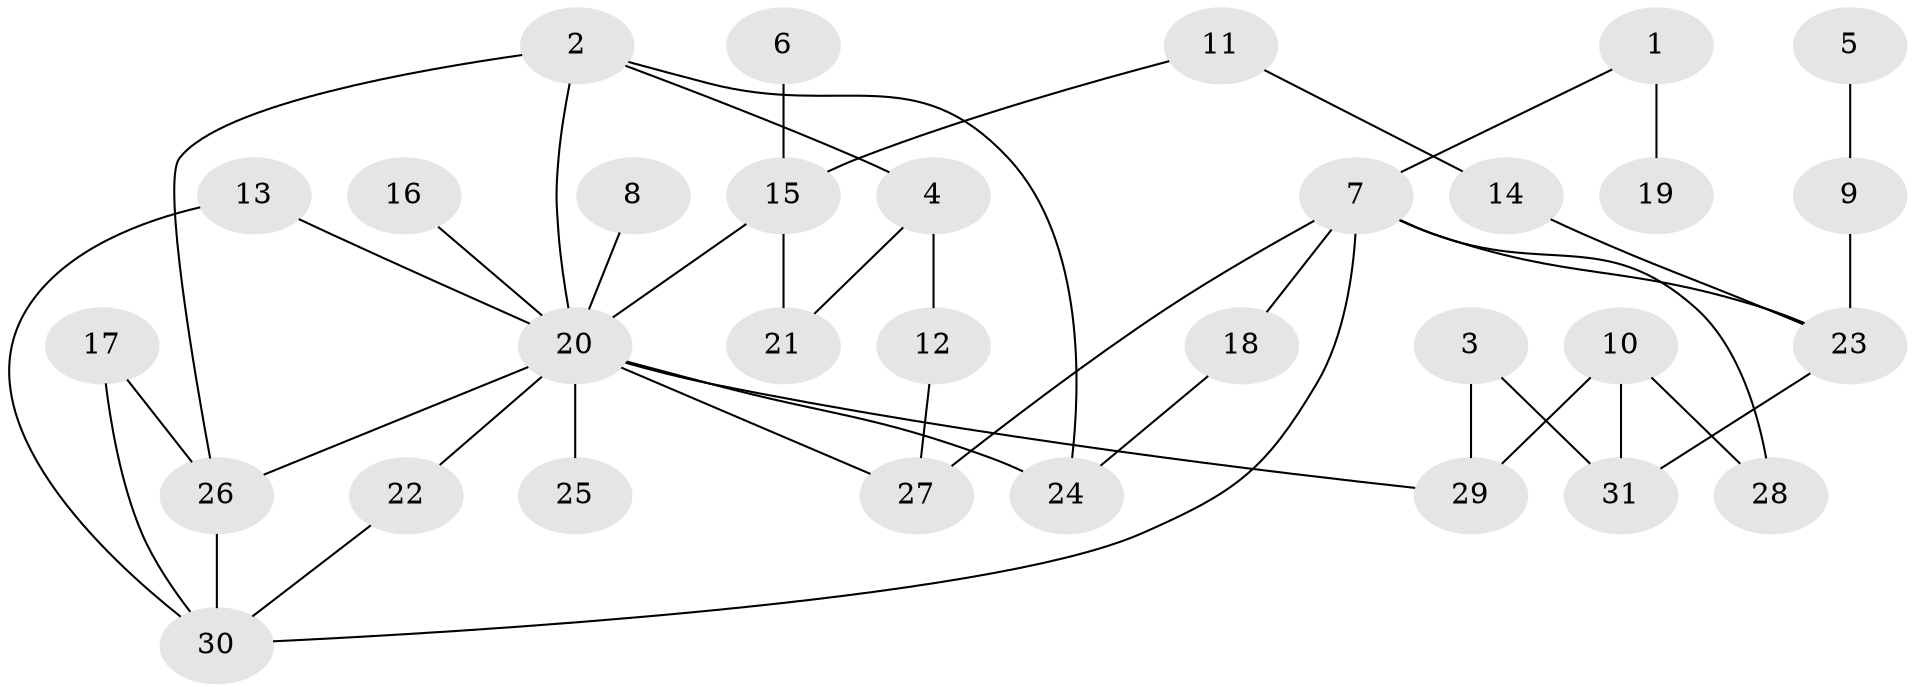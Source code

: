 // original degree distribution, {7: 0.02, 5: 0.03, 6: 0.01, 3: 0.18, 4: 0.1, 2: 0.31, 1: 0.35}
// Generated by graph-tools (version 1.1) at 2025/35/03/04/25 23:35:59]
// undirected, 31 vertices, 43 edges
graph export_dot {
  node [color=gray90,style=filled];
  1;
  2;
  3;
  4;
  5;
  6;
  7;
  8;
  9;
  10;
  11;
  12;
  13;
  14;
  15;
  16;
  17;
  18;
  19;
  20;
  21;
  22;
  23;
  24;
  25;
  26;
  27;
  28;
  29;
  30;
  31;
  1 -- 7 [weight=1.0];
  1 -- 19 [weight=1.0];
  2 -- 4 [weight=1.0];
  2 -- 20 [weight=1.0];
  2 -- 24 [weight=1.0];
  2 -- 26 [weight=1.0];
  3 -- 29 [weight=1.0];
  3 -- 31 [weight=1.0];
  4 -- 12 [weight=1.0];
  4 -- 21 [weight=1.0];
  5 -- 9 [weight=1.0];
  6 -- 15 [weight=1.0];
  7 -- 18 [weight=1.0];
  7 -- 23 [weight=1.0];
  7 -- 27 [weight=1.0];
  7 -- 28 [weight=1.0];
  7 -- 30 [weight=1.0];
  8 -- 20 [weight=1.0];
  9 -- 23 [weight=1.0];
  10 -- 28 [weight=1.0];
  10 -- 29 [weight=1.0];
  10 -- 31 [weight=1.0];
  11 -- 14 [weight=1.0];
  11 -- 15 [weight=1.0];
  12 -- 27 [weight=1.0];
  13 -- 20 [weight=1.0];
  13 -- 30 [weight=1.0];
  14 -- 23 [weight=1.0];
  15 -- 20 [weight=1.0];
  15 -- 21 [weight=1.0];
  16 -- 20 [weight=1.0];
  17 -- 26 [weight=1.0];
  17 -- 30 [weight=1.0];
  18 -- 24 [weight=1.0];
  20 -- 22 [weight=1.0];
  20 -- 24 [weight=1.0];
  20 -- 25 [weight=1.0];
  20 -- 26 [weight=1.0];
  20 -- 27 [weight=1.0];
  20 -- 29 [weight=1.0];
  22 -- 30 [weight=1.0];
  23 -- 31 [weight=1.0];
  26 -- 30 [weight=1.0];
}

